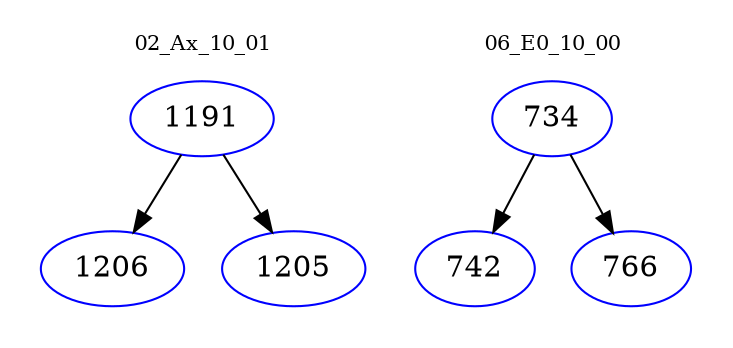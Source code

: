 digraph{
subgraph cluster_0 {
color = white
label = "02_Ax_10_01";
fontsize=10;
T0_1191 [label="1191", color="blue"]
T0_1191 -> T0_1206 [color="black"]
T0_1206 [label="1206", color="blue"]
T0_1191 -> T0_1205 [color="black"]
T0_1205 [label="1205", color="blue"]
}
subgraph cluster_1 {
color = white
label = "06_E0_10_00";
fontsize=10;
T1_734 [label="734", color="blue"]
T1_734 -> T1_742 [color="black"]
T1_742 [label="742", color="blue"]
T1_734 -> T1_766 [color="black"]
T1_766 [label="766", color="blue"]
}
}
